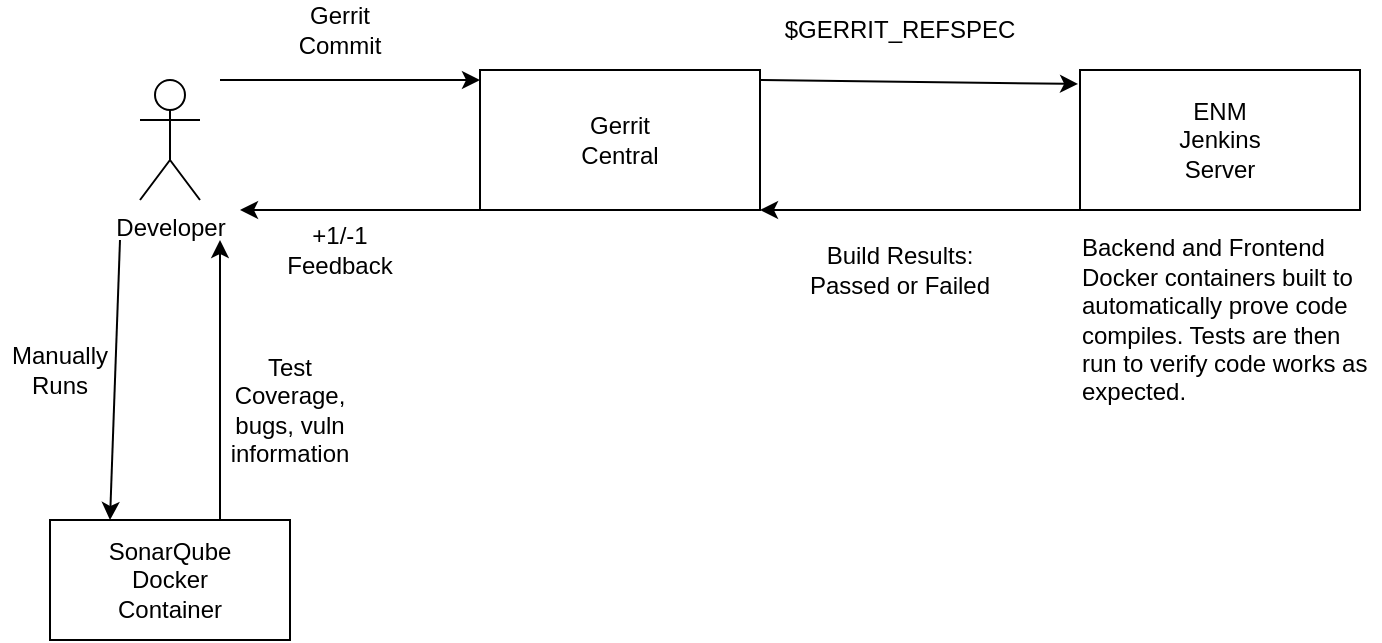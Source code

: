 <mxfile version="21.7.2" type="device">
  <diagram name="Page-1" id="NICTR3Jn0P-N2mFj7YDP">
    <mxGraphModel dx="794" dy="474" grid="1" gridSize="10" guides="1" tooltips="1" connect="1" arrows="1" fold="1" page="1" pageScale="1" pageWidth="850" pageHeight="1100" math="0" shadow="0">
      <root>
        <mxCell id="0" />
        <mxCell id="1" parent="0" />
        <mxCell id="NVefRhnBoddBYxRPYqin-3" value="Developer" style="shape=umlActor;verticalLabelPosition=bottom;verticalAlign=top;html=1;outlineConnect=0;" vertex="1" parent="1">
          <mxGeometry x="140" y="290" width="30" height="60" as="geometry" />
        </mxCell>
        <mxCell id="NVefRhnBoddBYxRPYqin-4" value="" style="endArrow=classic;html=1;rounded=0;" edge="1" parent="1">
          <mxGeometry width="50" height="50" relative="1" as="geometry">
            <mxPoint x="180" y="290" as="sourcePoint" />
            <mxPoint x="310" y="290" as="targetPoint" />
          </mxGeometry>
        </mxCell>
        <mxCell id="NVefRhnBoddBYxRPYqin-5" value="Gerrit Commit" style="text;html=1;strokeColor=none;fillColor=none;align=center;verticalAlign=middle;whiteSpace=wrap;rounded=0;" vertex="1" parent="1">
          <mxGeometry x="210" y="250" width="60" height="30" as="geometry" />
        </mxCell>
        <mxCell id="NVefRhnBoddBYxRPYqin-6" value="" style="rounded=0;whiteSpace=wrap;html=1;" vertex="1" parent="1">
          <mxGeometry x="310" y="285" width="140" height="70" as="geometry" />
        </mxCell>
        <mxCell id="NVefRhnBoddBYxRPYqin-7" value="" style="endArrow=classic;html=1;rounded=0;exitX=0;exitY=1;exitDx=0;exitDy=0;" edge="1" parent="1" source="NVefRhnBoddBYxRPYqin-6">
          <mxGeometry width="50" height="50" relative="1" as="geometry">
            <mxPoint x="210" y="370" as="sourcePoint" />
            <mxPoint x="190" y="355" as="targetPoint" />
          </mxGeometry>
        </mxCell>
        <mxCell id="NVefRhnBoddBYxRPYqin-8" value="+1/-1 Feedback" style="text;html=1;strokeColor=none;fillColor=none;align=center;verticalAlign=middle;whiteSpace=wrap;rounded=0;" vertex="1" parent="1">
          <mxGeometry x="210" y="360" width="60" height="30" as="geometry" />
        </mxCell>
        <mxCell id="NVefRhnBoddBYxRPYqin-9" value="Gerrit Central" style="text;html=1;strokeColor=none;fillColor=none;align=center;verticalAlign=middle;whiteSpace=wrap;rounded=0;" vertex="1" parent="1">
          <mxGeometry x="350" y="305" width="60" height="30" as="geometry" />
        </mxCell>
        <mxCell id="NVefRhnBoddBYxRPYqin-10" value="" style="endArrow=classic;html=1;rounded=0;entryX=-0.007;entryY=0.1;entryDx=0;entryDy=0;entryPerimeter=0;" edge="1" parent="1" target="NVefRhnBoddBYxRPYqin-11">
          <mxGeometry width="50" height="50" relative="1" as="geometry">
            <mxPoint x="450" y="290" as="sourcePoint" />
            <mxPoint x="570" y="290" as="targetPoint" />
          </mxGeometry>
        </mxCell>
        <mxCell id="NVefRhnBoddBYxRPYqin-11" value="" style="rounded=0;whiteSpace=wrap;html=1;" vertex="1" parent="1">
          <mxGeometry x="610" y="285" width="140" height="70" as="geometry" />
        </mxCell>
        <mxCell id="NVefRhnBoddBYxRPYqin-12" value="ENM Jenkins Server" style="text;html=1;strokeColor=none;fillColor=none;align=center;verticalAlign=middle;whiteSpace=wrap;rounded=0;" vertex="1" parent="1">
          <mxGeometry x="650" y="305" width="60" height="30" as="geometry" />
        </mxCell>
        <mxCell id="NVefRhnBoddBYxRPYqin-13" value="" style="endArrow=classic;html=1;rounded=0;exitX=0;exitY=1;exitDx=0;exitDy=0;entryX=1;entryY=1;entryDx=0;entryDy=0;" edge="1" parent="1" source="NVefRhnBoddBYxRPYqin-11" target="NVefRhnBoddBYxRPYqin-6">
          <mxGeometry width="50" height="50" relative="1" as="geometry">
            <mxPoint x="470" y="350" as="sourcePoint" />
            <mxPoint x="520" y="300" as="targetPoint" />
          </mxGeometry>
        </mxCell>
        <mxCell id="NVefRhnBoddBYxRPYqin-14" value="$GERRIT_REFSPEC" style="text;html=1;strokeColor=none;fillColor=none;align=center;verticalAlign=middle;whiteSpace=wrap;rounded=0;" vertex="1" parent="1">
          <mxGeometry x="490" y="250" width="60" height="30" as="geometry" />
        </mxCell>
        <mxCell id="NVefRhnBoddBYxRPYqin-15" value="" style="rounded=0;whiteSpace=wrap;html=1;" vertex="1" parent="1">
          <mxGeometry x="95" y="510" width="120" height="60" as="geometry" />
        </mxCell>
        <mxCell id="NVefRhnBoddBYxRPYqin-16" value="&lt;div&gt;SonarQube&lt;/div&gt;&lt;div&gt;Docker&lt;/div&gt;&lt;div&gt;Container&lt;br&gt;&lt;/div&gt;" style="text;html=1;strokeColor=none;fillColor=none;align=center;verticalAlign=middle;whiteSpace=wrap;rounded=0;" vertex="1" parent="1">
          <mxGeometry x="125" y="525" width="60" height="30" as="geometry" />
        </mxCell>
        <mxCell id="NVefRhnBoddBYxRPYqin-17" value="" style="endArrow=classic;html=1;rounded=0;entryX=0.25;entryY=0;entryDx=0;entryDy=0;" edge="1" parent="1" target="NVefRhnBoddBYxRPYqin-15">
          <mxGeometry width="50" height="50" relative="1" as="geometry">
            <mxPoint x="130" y="370" as="sourcePoint" />
            <mxPoint x="110" y="410" as="targetPoint" />
          </mxGeometry>
        </mxCell>
        <mxCell id="NVefRhnBoddBYxRPYqin-18" value="Manually Runs" style="text;html=1;strokeColor=none;fillColor=none;align=center;verticalAlign=middle;whiteSpace=wrap;rounded=0;" vertex="1" parent="1">
          <mxGeometry x="70" y="420" width="60" height="30" as="geometry" />
        </mxCell>
        <mxCell id="NVefRhnBoddBYxRPYqin-19" value="" style="endArrow=classic;html=1;rounded=0;" edge="1" parent="1">
          <mxGeometry width="50" height="50" relative="1" as="geometry">
            <mxPoint x="180" y="510" as="sourcePoint" />
            <mxPoint x="180" y="370" as="targetPoint" />
          </mxGeometry>
        </mxCell>
        <mxCell id="NVefRhnBoddBYxRPYqin-20" value="Test Coverage, bugs, vuln information" style="text;html=1;strokeColor=none;fillColor=none;align=center;verticalAlign=middle;whiteSpace=wrap;rounded=0;" vertex="1" parent="1">
          <mxGeometry x="185" y="440" width="60" height="30" as="geometry" />
        </mxCell>
        <mxCell id="NVefRhnBoddBYxRPYqin-21" value="Build Results: Passed or Failed" style="text;html=1;strokeColor=none;fillColor=none;align=center;verticalAlign=middle;whiteSpace=wrap;rounded=0;" vertex="1" parent="1">
          <mxGeometry x="470" y="370" width="100" height="30" as="geometry" />
        </mxCell>
        <mxCell id="NVefRhnBoddBYxRPYqin-22" value="&lt;div align=&quot;left&quot;&gt;Backend and Frontend Docker containers built to automatically prove code compiles. Tests are then run to verify code works as expected.&lt;br&gt;&lt;/div&gt;" style="text;html=1;strokeColor=none;fillColor=none;align=center;verticalAlign=middle;whiteSpace=wrap;rounded=0;" vertex="1" parent="1">
          <mxGeometry x="610" y="370" width="150" height="80" as="geometry" />
        </mxCell>
      </root>
    </mxGraphModel>
  </diagram>
</mxfile>
